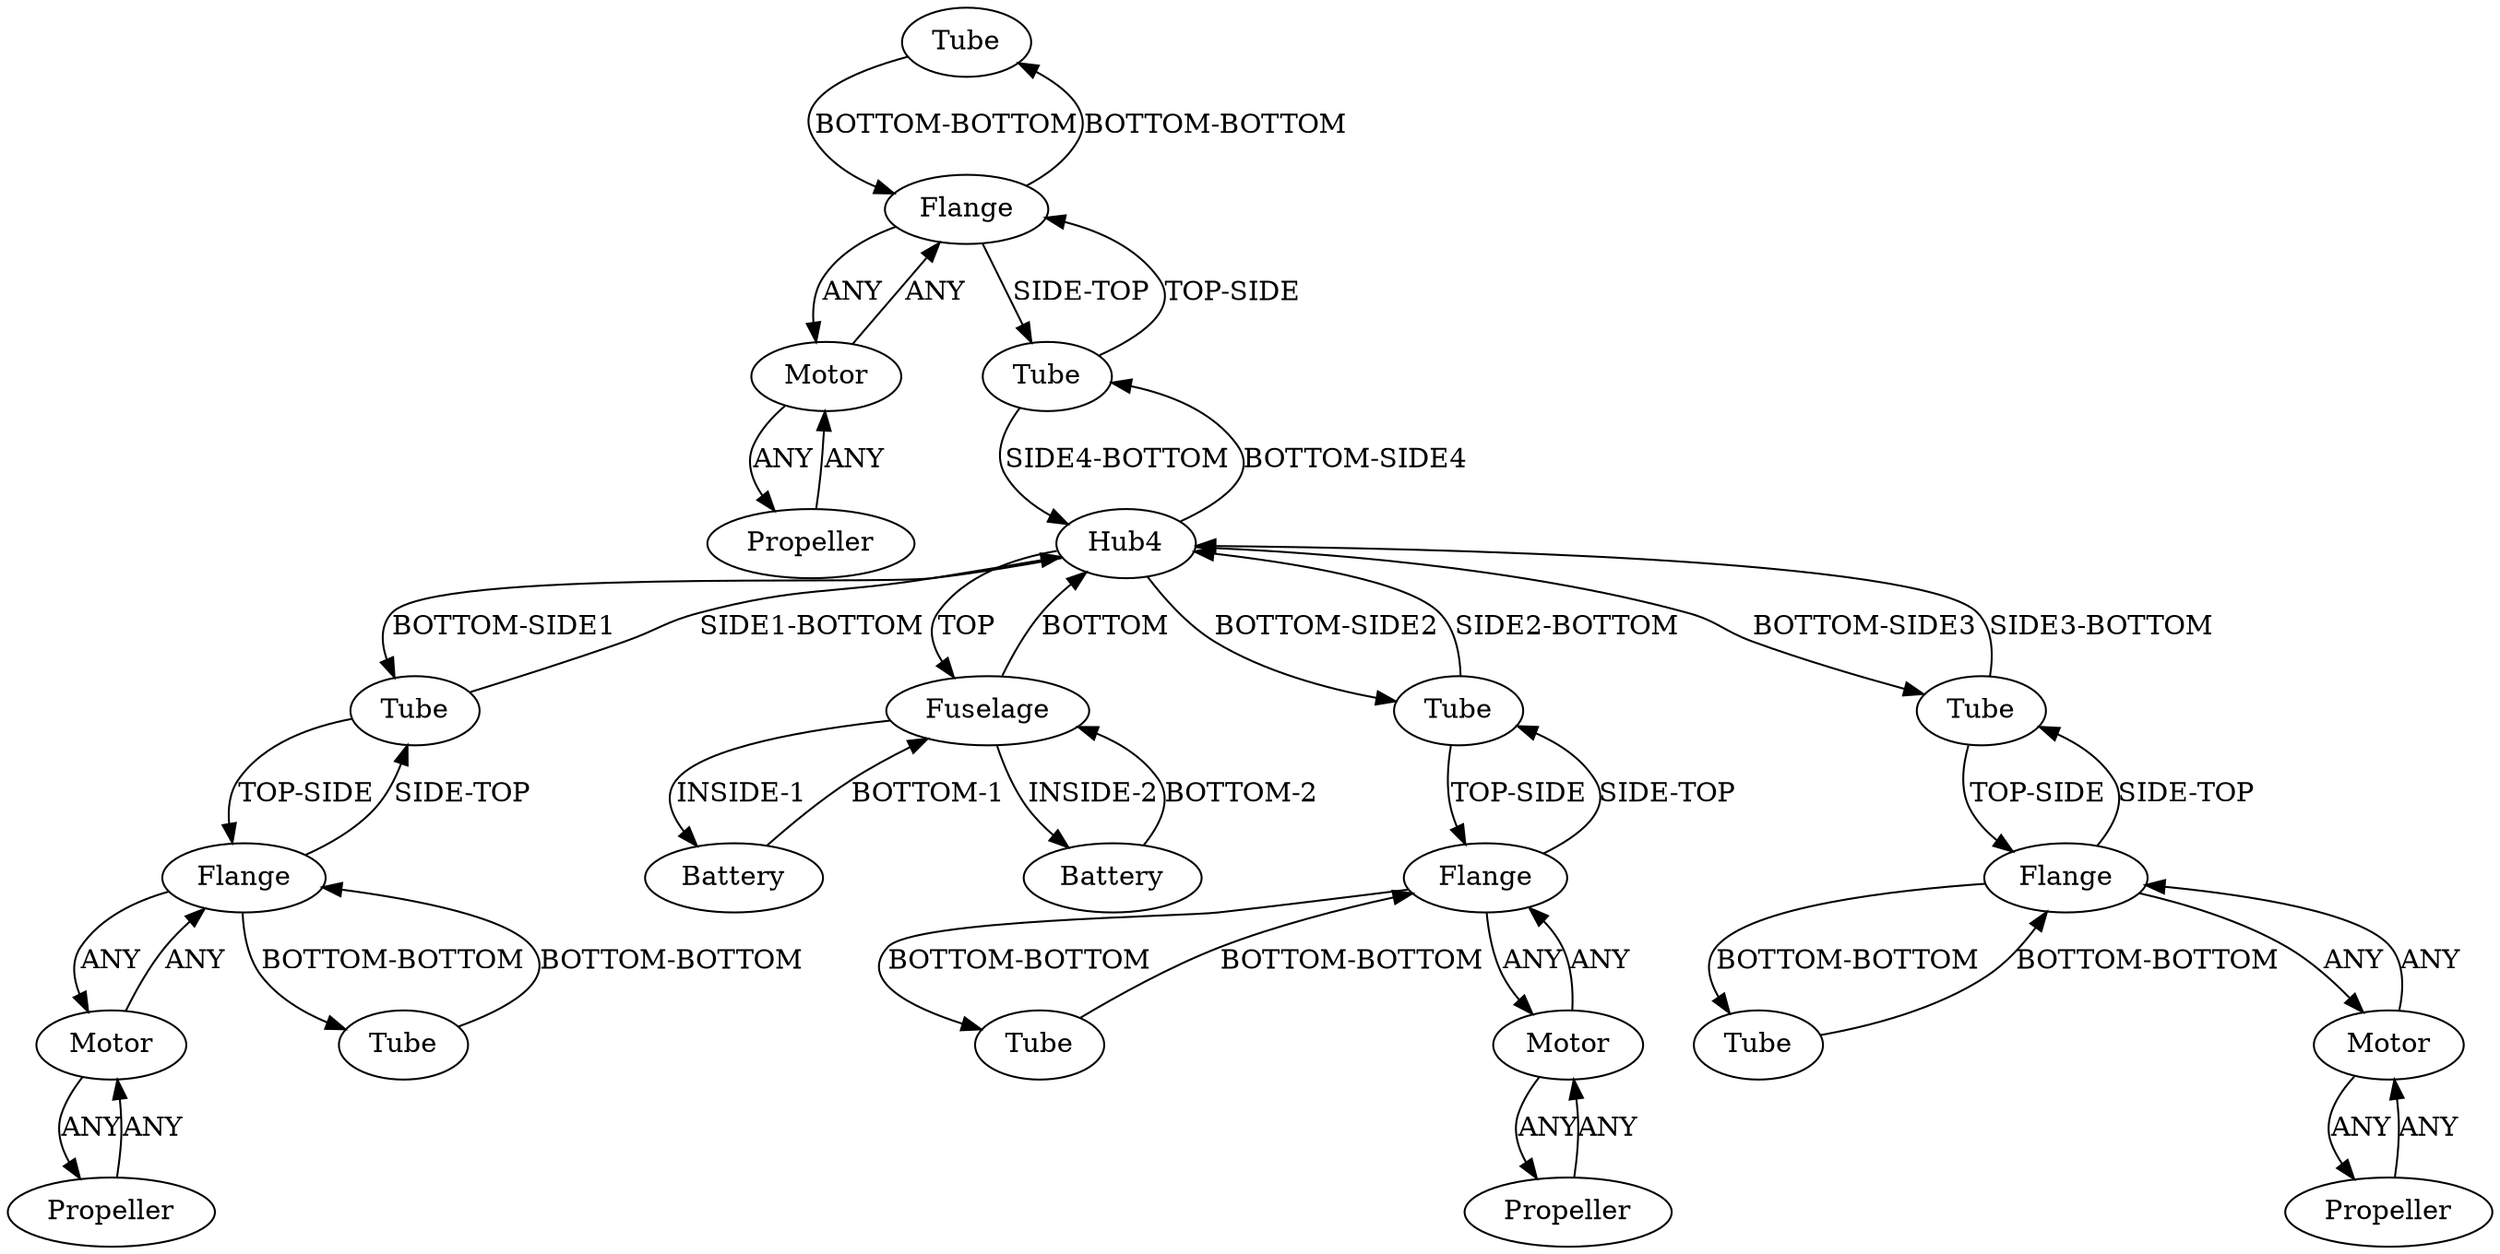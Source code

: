 /* Created by igraph 0.10.2 */
digraph {
  0 [
    instance=Tube_instance_1
    label=Tube
  ];
  1 [
    instance=Motor_instance_1
    label=Motor
  ];
  2 [
    instance=Tube_instance_2
    label=Tube
  ];
  3 [
    instance=Tube_instance_3
    label=Tube
  ];
  4 [
    instance=Propeller_instance_1
    label=Propeller
  ];
  5 [
    instance=Tube_instance_4
    label=Tube
  ];
  6 [
    instance=Battery_instance_1
    label=Battery
  ];
  7 [
    instance=Motor_instance_2
    label=Motor
  ];
  8 [
    instance=Flange_instance_1
    label=Flange
  ];
  9 [
    instance=Hub4_instance_1
    label=Hub4
  ];
  10 [
    instance=Fuselage_instance_1
    label=Fuselage
  ];
  11 [
    instance=Tube_instance_5
    label=Tube
  ];
  12 [
    instance=Tube_instance_6
    label=Tube
  ];
  13 [
    instance=Motor_instance_3
    label=Motor
  ];
  14 [
    instance=Flange_instance_2
    label=Flange
  ];
  15 [
    instance=Propeller_instance_2
    label=Propeller
  ];
  16 [
    instance=Flange_instance_3
    label=Flange
  ];
  17 [
    instance=Propeller_instance_3
    label=Propeller
  ];
  18 [
    instance=Battery_instance_2
    label=Battery
  ];
  19 [
    instance=Propeller_instance_4
    label=Propeller
  ];
  20 [
    instance=Motor_instance_4
    label=Motor
  ];
  21 [
    instance=Flange_instance_4
    label=Flange
  ];
  22 [
    instance=Tube_instance_7
    label=Tube
  ];
  23 [
    instance=Tube_instance_8
    label=Tube
  ];

  0 -> 14 [
    label="BOTTOM-BOTTOM"
  ];
  1 -> 15 [
    label=ANY
  ];
  1 -> 21 [
    label=ANY
  ];
  2 -> 9 [
    label="SIDE1-BOTTOM"
  ];
  2 -> 21 [
    label="TOP-SIDE"
  ];
  3 -> 16 [
    label="BOTTOM-BOTTOM"
  ];
  4 -> 7 [
    label=ANY
  ];
  5 -> 21 [
    label="BOTTOM-BOTTOM"
  ];
  6 -> 10 [
    label="BOTTOM-1"
  ];
  7 -> 14 [
    label=ANY
  ];
  7 -> 4 [
    label=ANY
  ];
  8 -> 11 [
    label="BOTTOM-BOTTOM"
  ];
  8 -> 12 [
    label="SIDE-TOP"
  ];
  8 -> 13 [
    label=ANY
  ];
  9 -> 12 [
    label="BOTTOM-SIDE2"
  ];
  9 -> 10 [
    label=TOP
  ];
  9 -> 2 [
    label="BOTTOM-SIDE1"
  ];
  9 -> 22 [
    label="BOTTOM-SIDE4"
  ];
  9 -> 23 [
    label="BOTTOM-SIDE3"
  ];
  10 -> 18 [
    label="INSIDE-2"
  ];
  10 -> 6 [
    label="INSIDE-1"
  ];
  10 -> 9 [
    label=BOTTOM
  ];
  11 -> 8 [
    label="BOTTOM-BOTTOM"
  ];
  12 -> 9 [
    label="SIDE2-BOTTOM"
  ];
  12 -> 8 [
    label="TOP-SIDE"
  ];
  13 -> 8 [
    label=ANY
  ];
  13 -> 19 [
    label=ANY
  ];
  14 -> 22 [
    label="SIDE-TOP"
  ];
  14 -> 0 [
    label="BOTTOM-BOTTOM"
  ];
  14 -> 7 [
    label=ANY
  ];
  15 -> 1 [
    label=ANY
  ];
  16 -> 3 [
    label="BOTTOM-BOTTOM"
  ];
  16 -> 23 [
    label="SIDE-TOP"
  ];
  16 -> 20 [
    label=ANY
  ];
  17 -> 20 [
    label=ANY
  ];
  18 -> 10 [
    label="BOTTOM-2"
  ];
  19 -> 13 [
    label=ANY
  ];
  20 -> 17 [
    label=ANY
  ];
  20 -> 16 [
    label=ANY
  ];
  21 -> 1 [
    label=ANY
  ];
  21 -> 2 [
    label="SIDE-TOP"
  ];
  21 -> 5 [
    label="BOTTOM-BOTTOM"
  ];
  22 -> 9 [
    label="SIDE4-BOTTOM"
  ];
  22 -> 14 [
    label="TOP-SIDE"
  ];
  23 -> 16 [
    label="TOP-SIDE"
  ];
  23 -> 9 [
    label="SIDE3-BOTTOM"
  ];
}
